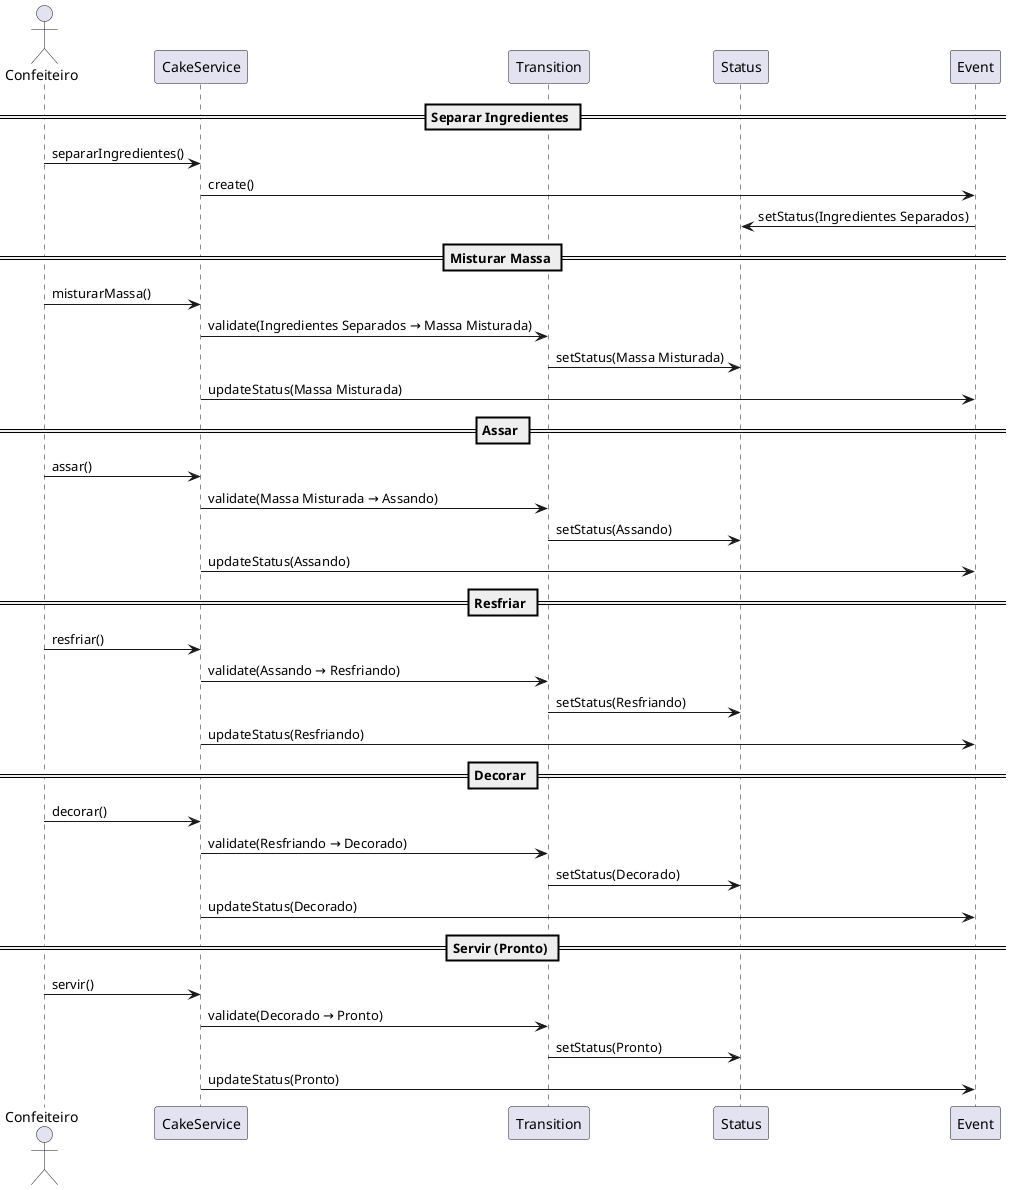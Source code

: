 @startuml
actor Confeiteiro
participant "CakeService" as CakeSvc
participant "Transition" as Transition
participant "Status" as Status
participant "Event" as Event

== Separar Ingredientes ==
Confeiteiro -> CakeSvc : separarIngredientes()
CakeSvc -> Event : create()
Event -> Status : setStatus(Ingredientes Separados)

== Misturar Massa ==
Confeiteiro -> CakeSvc : misturarMassa()
CakeSvc -> Transition : validate(Ingredientes Separados → Massa Misturada)
Transition -> Status : setStatus(Massa Misturada)
CakeSvc -> Event : updateStatus(Massa Misturada)

== Assar ==
Confeiteiro -> CakeSvc : assar()
CakeSvc -> Transition : validate(Massa Misturada → Assando)
Transition -> Status : setStatus(Assando)
CakeSvc -> Event : updateStatus(Assando)

== Resfriar ==
Confeiteiro -> CakeSvc : resfriar()
CakeSvc -> Transition : validate(Assando → Resfriando)
Transition -> Status : setStatus(Resfriando)
CakeSvc -> Event : updateStatus(Resfriando)

== Decorar ==
Confeiteiro -> CakeSvc : decorar()
CakeSvc -> Transition : validate(Resfriando → Decorado)
Transition -> Status : setStatus(Decorado)
CakeSvc -> Event : updateStatus(Decorado)

== Servir (Pronto) ==
Confeiteiro -> CakeSvc : servir()
CakeSvc -> Transition : validate(Decorado → Pronto)
Transition -> Status : setStatus(Pronto)
CakeSvc -> Event : updateStatus(Pronto)
@enduml
